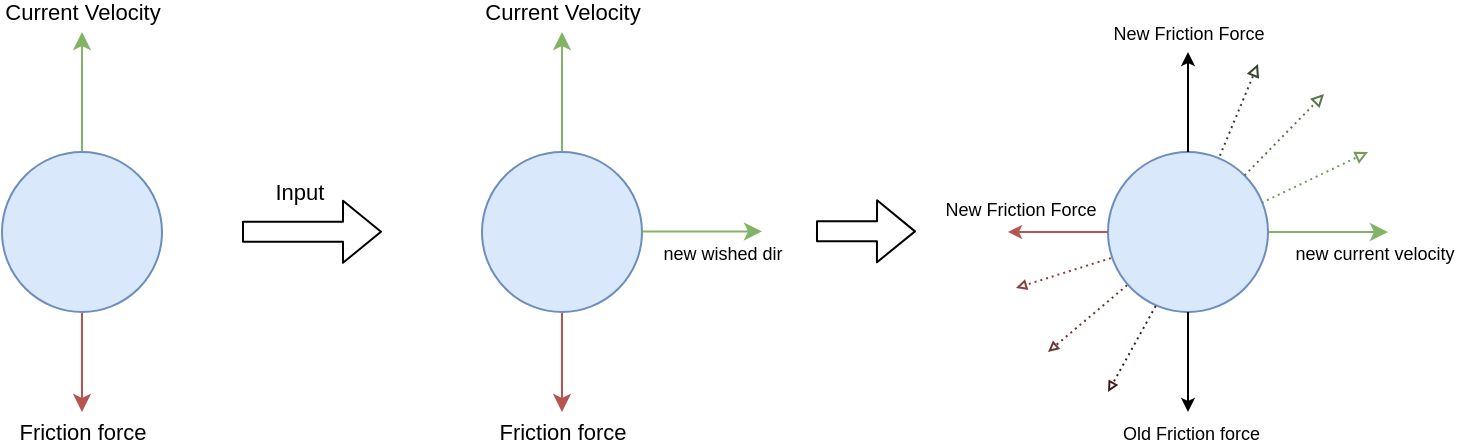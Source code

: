 <mxfile>
    <diagram id="g7lmxBZIdRD30ae_gIFc" name="Page-1">
        <mxGraphModel dx="1282" dy="973" grid="1" gridSize="10" guides="1" tooltips="1" connect="1" arrows="1" fold="1" page="1" pageScale="1" pageWidth="827" pageHeight="1169" math="0" shadow="0">
            <root>
                <mxCell id="0"/>
                <mxCell id="1" parent="0"/>
                <mxCell id="25" value="" style="endArrow=block;html=1;exitX=0.685;exitY=0.058;exitDx=0;exitDy=0;exitPerimeter=0;dashed=1;dashPattern=1 2;endFill=0;endSize=4;fillColor=#d5e8d4;strokeColor=light-dark(#35432d, #446e2c);" edge="1" parent="1" source="14">
                    <mxGeometry width="50" height="50" relative="1" as="geometry">
                        <mxPoint x="653" y="290" as="sourcePoint"/>
                        <mxPoint x="628" y="216" as="targetPoint"/>
                    </mxGeometry>
                </mxCell>
                <mxCell id="3" style="edgeStyle=none;html=1;fillColor=#d5e8d4;strokeColor=#82b366;" edge="1" parent="1" source="2">
                    <mxGeometry relative="1" as="geometry">
                        <mxPoint x="40" y="200" as="targetPoint"/>
                    </mxGeometry>
                </mxCell>
                <mxCell id="4" value="Current Velocity" style="edgeLabel;html=1;align=center;verticalAlign=middle;resizable=0;points=[];labelBackgroundColor=none;" vertex="1" connectable="0" parent="3">
                    <mxGeometry x="0.233" relative="1" as="geometry">
                        <mxPoint y="-33" as="offset"/>
                    </mxGeometry>
                </mxCell>
                <mxCell id="7" style="edgeStyle=none;html=1;fillColor=#f8cecc;strokeColor=#b85450;" edge="1" parent="1" source="2">
                    <mxGeometry relative="1" as="geometry">
                        <mxPoint x="40" y="390" as="targetPoint"/>
                    </mxGeometry>
                </mxCell>
                <mxCell id="8" value="Friction force" style="edgeLabel;html=1;align=center;verticalAlign=middle;resizable=0;points=[];labelBackgroundColor=none;" vertex="1" connectable="0" parent="7">
                    <mxGeometry x="-0.04" y="1" relative="1" as="geometry">
                        <mxPoint x="-1" y="36" as="offset"/>
                    </mxGeometry>
                </mxCell>
                <mxCell id="2" value="" style="ellipse;whiteSpace=wrap;html=1;aspect=fixed;fillColor=#dae8fc;strokeColor=#6c8ebf;" vertex="1" parent="1">
                    <mxGeometry y="260" width="80" height="80" as="geometry"/>
                </mxCell>
                <mxCell id="15" style="edgeStyle=none;html=1;fillColor=#d5e8d4;strokeColor=#82b366;" edge="1" parent="1" source="14">
                    <mxGeometry relative="1" as="geometry">
                        <mxPoint x="693" y="300" as="targetPoint"/>
                    </mxGeometry>
                </mxCell>
                <mxCell id="31" value="&lt;font style=&quot;font-size: 9px;&quot;&gt;new current velocity&lt;/font&gt;" style="edgeLabel;html=1;align=center;verticalAlign=middle;resizable=0;points=[];labelBackgroundColor=none;" vertex="1" connectable="0" parent="15">
                    <mxGeometry x="0.035" y="-1" relative="1" as="geometry">
                        <mxPoint x="22" y="9" as="offset"/>
                    </mxGeometry>
                </mxCell>
                <mxCell id="14" value="" style="ellipse;whiteSpace=wrap;html=1;fillColor=#dae8fc;strokeColor=#6c8ebf;" vertex="1" parent="1">
                    <mxGeometry x="553" y="260" width="80" height="80" as="geometry"/>
                </mxCell>
                <mxCell id="17" style="edgeStyle=none;html=1;exitX=0.5;exitY=1;exitDx=0;exitDy=0;endSize=4;" edge="1" parent="1" source="14">
                    <mxGeometry relative="1" as="geometry">
                        <mxPoint x="593" y="390" as="targetPoint"/>
                        <mxPoint x="353" y="350" as="sourcePoint"/>
                    </mxGeometry>
                </mxCell>
                <mxCell id="18" value="&lt;font style=&quot;font-size: 9px;&quot;&gt;&amp;nbsp;Old Friction force&lt;/font&gt;" style="edgeLabel;html=1;align=center;verticalAlign=middle;resizable=0;points=[];labelBackgroundColor=none;" vertex="1" connectable="0" parent="17">
                    <mxGeometry x="-0.04" y="1" relative="1" as="geometry">
                        <mxPoint x="-1" y="36" as="offset"/>
                    </mxGeometry>
                </mxCell>
                <mxCell id="20" style="edgeStyle=none;html=1;exitX=0.5;exitY=0;exitDx=0;exitDy=0;endSize=4;" edge="1" parent="1" source="14">
                    <mxGeometry relative="1" as="geometry">
                        <mxPoint x="593" y="210" as="targetPoint"/>
                        <mxPoint x="592.5" y="270" as="sourcePoint"/>
                    </mxGeometry>
                </mxCell>
                <mxCell id="21" value="&lt;font style=&quot;font-size: 9px;&quot;&gt;New Friction Force&lt;/font&gt;" style="edgeLabel;html=1;align=center;verticalAlign=middle;resizable=0;points=[];labelBackgroundColor=none;" vertex="1" connectable="0" parent="20">
                    <mxGeometry x="0.233" relative="1" as="geometry">
                        <mxPoint y="-29" as="offset"/>
                    </mxGeometry>
                </mxCell>
                <mxCell id="26" value="" style="endArrow=block;html=1;endFill=0;jumpSize=6;startSize=6;endSize=4;strokeWidth=1;dashed=1;dashPattern=1 2;exitX=1;exitY=0;exitDx=0;exitDy=0;fillColor=#d5e8d4;strokeColor=light-dark(#5b754d, #446e2c);" edge="1" parent="1" source="14">
                    <mxGeometry width="50" height="50" relative="1" as="geometry">
                        <mxPoint x="609" y="270" as="sourcePoint"/>
                        <mxPoint x="661" y="231" as="targetPoint"/>
                    </mxGeometry>
                </mxCell>
                <mxCell id="28" value="" style="endArrow=block;html=1;endFill=0;jumpSize=6;startSize=6;endSize=4;strokeWidth=1;dashed=1;dashPattern=1 2;exitX=0.96;exitY=0.318;exitDx=0;exitDy=0;exitPerimeter=0;fillColor=#d5e8d4;strokeColor=light-dark(#729b59, #446e2c);" edge="1" parent="1" source="14">
                    <mxGeometry width="50" height="50" relative="1" as="geometry">
                        <mxPoint x="629" y="283" as="sourcePoint"/>
                        <mxPoint x="683" y="260" as="targetPoint"/>
                    </mxGeometry>
                </mxCell>
                <mxCell id="39" style="edgeStyle=none;html=1;exitX=0.298;exitY=0.962;exitDx=0;exitDy=0;exitPerimeter=0;endSize=3;dashed=1;dashPattern=1 2;endArrow=block;endFill=0;fillColor=#f8cecc;strokeColor=light-dark(#3f1e1c, #d7817e);" edge="1" parent="1" source="14">
                    <mxGeometry relative="1" as="geometry">
                        <mxPoint x="553" y="380" as="targetPoint"/>
                        <mxPoint x="603" y="350" as="sourcePoint"/>
                    </mxGeometry>
                </mxCell>
                <mxCell id="41" style="edgeStyle=none;html=1;exitX=0.119;exitY=0.833;exitDx=0;exitDy=0;exitPerimeter=0;endSize=3;dashed=1;dashPattern=1 2;endArrow=block;endFill=0;fillColor=#f8cecc;strokeColor=light-dark(#6b3533, #d7817e);" edge="1" parent="1" source="14">
                    <mxGeometry relative="1" as="geometry">
                        <mxPoint x="523" y="360" as="targetPoint"/>
                        <mxPoint x="563" y="330" as="sourcePoint"/>
                    </mxGeometry>
                </mxCell>
                <mxCell id="43" style="edgeStyle=none;html=1;exitX=0;exitY=0.5;exitDx=0;exitDy=0;endSize=4;fillColor=#f8cecc;strokeColor=#b85450;" edge="1" parent="1" source="14">
                    <mxGeometry relative="1" as="geometry">
                        <mxPoint x="503" y="300" as="targetPoint"/>
                        <mxPoint x="575" y="338" as="sourcePoint"/>
                    </mxGeometry>
                </mxCell>
                <mxCell id="49" value="&lt;font style=&quot;font-size: 9px;&quot;&gt;New Friction Force&lt;/font&gt;" style="edgeLabel;html=1;align=center;verticalAlign=middle;resizable=0;points=[];labelBackgroundColor=none;" vertex="1" connectable="0" parent="43">
                    <mxGeometry x="0.009" y="1" relative="1" as="geometry">
                        <mxPoint x="-19" y="-13" as="offset"/>
                    </mxGeometry>
                </mxCell>
                <mxCell id="46" style="edgeStyle=none;html=1;exitX=0.018;exitY=0.663;exitDx=0;exitDy=0;endSize=3;exitPerimeter=0;dashed=1;dashPattern=1 2;endArrow=block;endFill=0;fillColor=#f8cecc;strokeColor=light-dark(#8a3f3d, #d7817e);" edge="1" parent="1" source="14">
                    <mxGeometry relative="1" as="geometry">
                        <mxPoint x="507" y="328" as="targetPoint"/>
                        <mxPoint x="553" y="310" as="sourcePoint"/>
                    </mxGeometry>
                </mxCell>
                <mxCell id="50" value="" style="shape=flexArrow;endArrow=classic;html=1;fillColor=default;" edge="1" parent="1">
                    <mxGeometry width="50" height="50" relative="1" as="geometry">
                        <mxPoint x="407" y="299.58" as="sourcePoint"/>
                        <mxPoint x="457" y="299.69" as="targetPoint"/>
                    </mxGeometry>
                </mxCell>
                <mxCell id="52" style="edgeStyle=none;html=1;fillColor=#d5e8d4;strokeColor=#82b366;" edge="1" source="56" parent="1">
                    <mxGeometry relative="1" as="geometry">
                        <mxPoint x="280" y="200" as="targetPoint"/>
                    </mxGeometry>
                </mxCell>
                <mxCell id="53" value="Current Velocity" style="edgeLabel;html=1;align=center;verticalAlign=middle;resizable=0;points=[];labelBackgroundColor=none;" vertex="1" connectable="0" parent="52">
                    <mxGeometry x="0.233" relative="1" as="geometry">
                        <mxPoint y="-33" as="offset"/>
                    </mxGeometry>
                </mxCell>
                <mxCell id="54" style="edgeStyle=none;html=1;fillColor=#f8cecc;strokeColor=#b85450;" edge="1" source="56" parent="1">
                    <mxGeometry relative="1" as="geometry">
                        <mxPoint x="280" y="390" as="targetPoint"/>
                    </mxGeometry>
                </mxCell>
                <mxCell id="55" value="Friction force" style="edgeLabel;html=1;align=center;verticalAlign=middle;resizable=0;points=[];labelBackgroundColor=none;" vertex="1" connectable="0" parent="54">
                    <mxGeometry x="-0.04" y="1" relative="1" as="geometry">
                        <mxPoint x="-1" y="36" as="offset"/>
                    </mxGeometry>
                </mxCell>
                <mxCell id="56" value="" style="ellipse;whiteSpace=wrap;html=1;aspect=fixed;fillColor=#dae8fc;strokeColor=#6c8ebf;" vertex="1" parent="1">
                    <mxGeometry x="240" y="260" width="80" height="80" as="geometry"/>
                </mxCell>
                <mxCell id="57" style="edgeStyle=none;html=1;fillColor=#d5e8d4;strokeColor=#82b366;" edge="1" parent="1">
                    <mxGeometry relative="1" as="geometry">
                        <mxPoint x="380" y="299.71" as="targetPoint"/>
                        <mxPoint x="320" y="299.71" as="sourcePoint"/>
                    </mxGeometry>
                </mxCell>
                <mxCell id="58" value="&lt;font style=&quot;font-size: 9px;&quot;&gt;new wished dir&lt;/font&gt;" style="edgeLabel;html=1;align=center;verticalAlign=middle;resizable=0;points=[];labelBackgroundColor=none;" vertex="1" connectable="0" parent="57">
                    <mxGeometry x="0.035" y="-1" relative="1" as="geometry">
                        <mxPoint x="9" y="9" as="offset"/>
                    </mxGeometry>
                </mxCell>
                <mxCell id="61" value="" style="shape=flexArrow;endArrow=classic;html=1;fillColor=default;" edge="1" parent="1">
                    <mxGeometry width="50" height="50" relative="1" as="geometry">
                        <mxPoint x="120" y="299.89" as="sourcePoint"/>
                        <mxPoint x="190" y="299.89" as="targetPoint"/>
                    </mxGeometry>
                </mxCell>
                <mxCell id="62" value="Input&amp;nbsp;" style="edgeLabel;html=1;align=center;verticalAlign=middle;resizable=0;points=[];labelBackgroundColor=none;" vertex="1" connectable="0" parent="61">
                    <mxGeometry x="-0.161" relative="1" as="geometry">
                        <mxPoint y="-20" as="offset"/>
                    </mxGeometry>
                </mxCell>
            </root>
        </mxGraphModel>
    </diagram>
</mxfile>